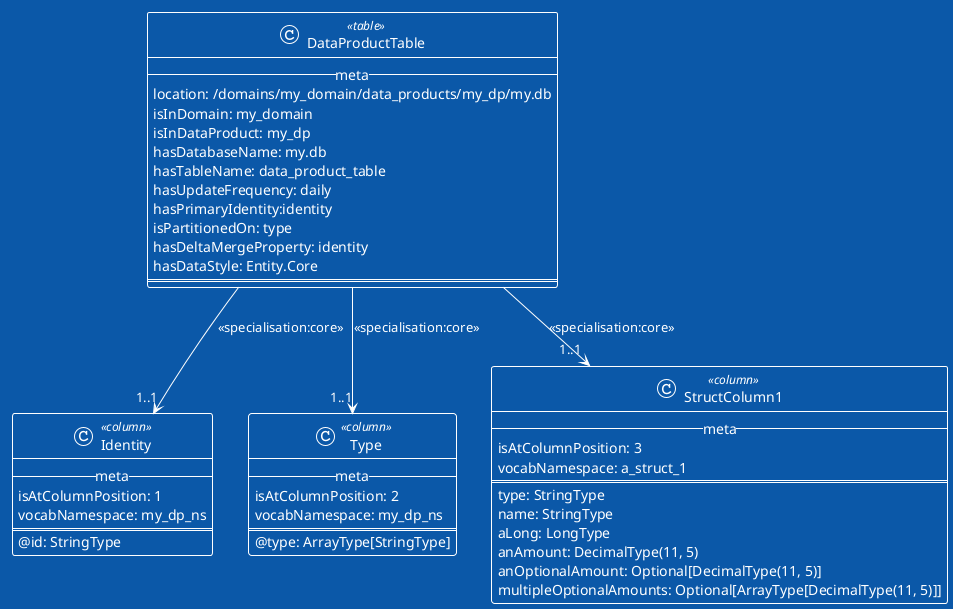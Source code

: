 @startuml uml-data-product-model

!theme amiga

class DataProductTable <<table>> {
    --meta--
    location: /domains/my_domain/data_products/my_dp/my.db
    isInDomain: my_domain
    isInDataProduct: my_dp
    hasDatabaseName: my.db
    hasTableName: data_product_table
    hasUpdateFrequency: daily
    hasPrimaryIdentity:identity
    isPartitionedOn: type
    hasDeltaMergeProperty: identity
    hasDataStyle: Entity.Core
    ===
}

class Identity <<column>> {
    --meta--
    isAtColumnPosition: 1
    vocabNamespace: my_dp_ns
    ===
    @id: StringType
}

class Type <<column>> {
    --meta--
    isAtColumnPosition: 2
    vocabNamespace: my_dp_ns
    ===
    @type: ArrayType[StringType]
}


class StructColumn1 <<column>> {
    --meta--
    isAtColumnPosition: 3
    vocabNamespace: a_struct_1
    ===
    type: StringType
    name: StringType
    aLong: LongType
    anAmount: DecimalType(11, 5)
    anOptionalAmount: Optional[DecimalType(11, 5)]
    multipleOptionalAmounts: Optional[ArrayType[DecimalType(11, 5)]]
}


DataProductTable --> "1..1" Identity: <<specialisation:core>>
DataProductTable --> "1..1" Type: <<specialisation:core>>
DataProductTable --> "1..1" StructColumn1: <<specialisation:core>>


@enduml